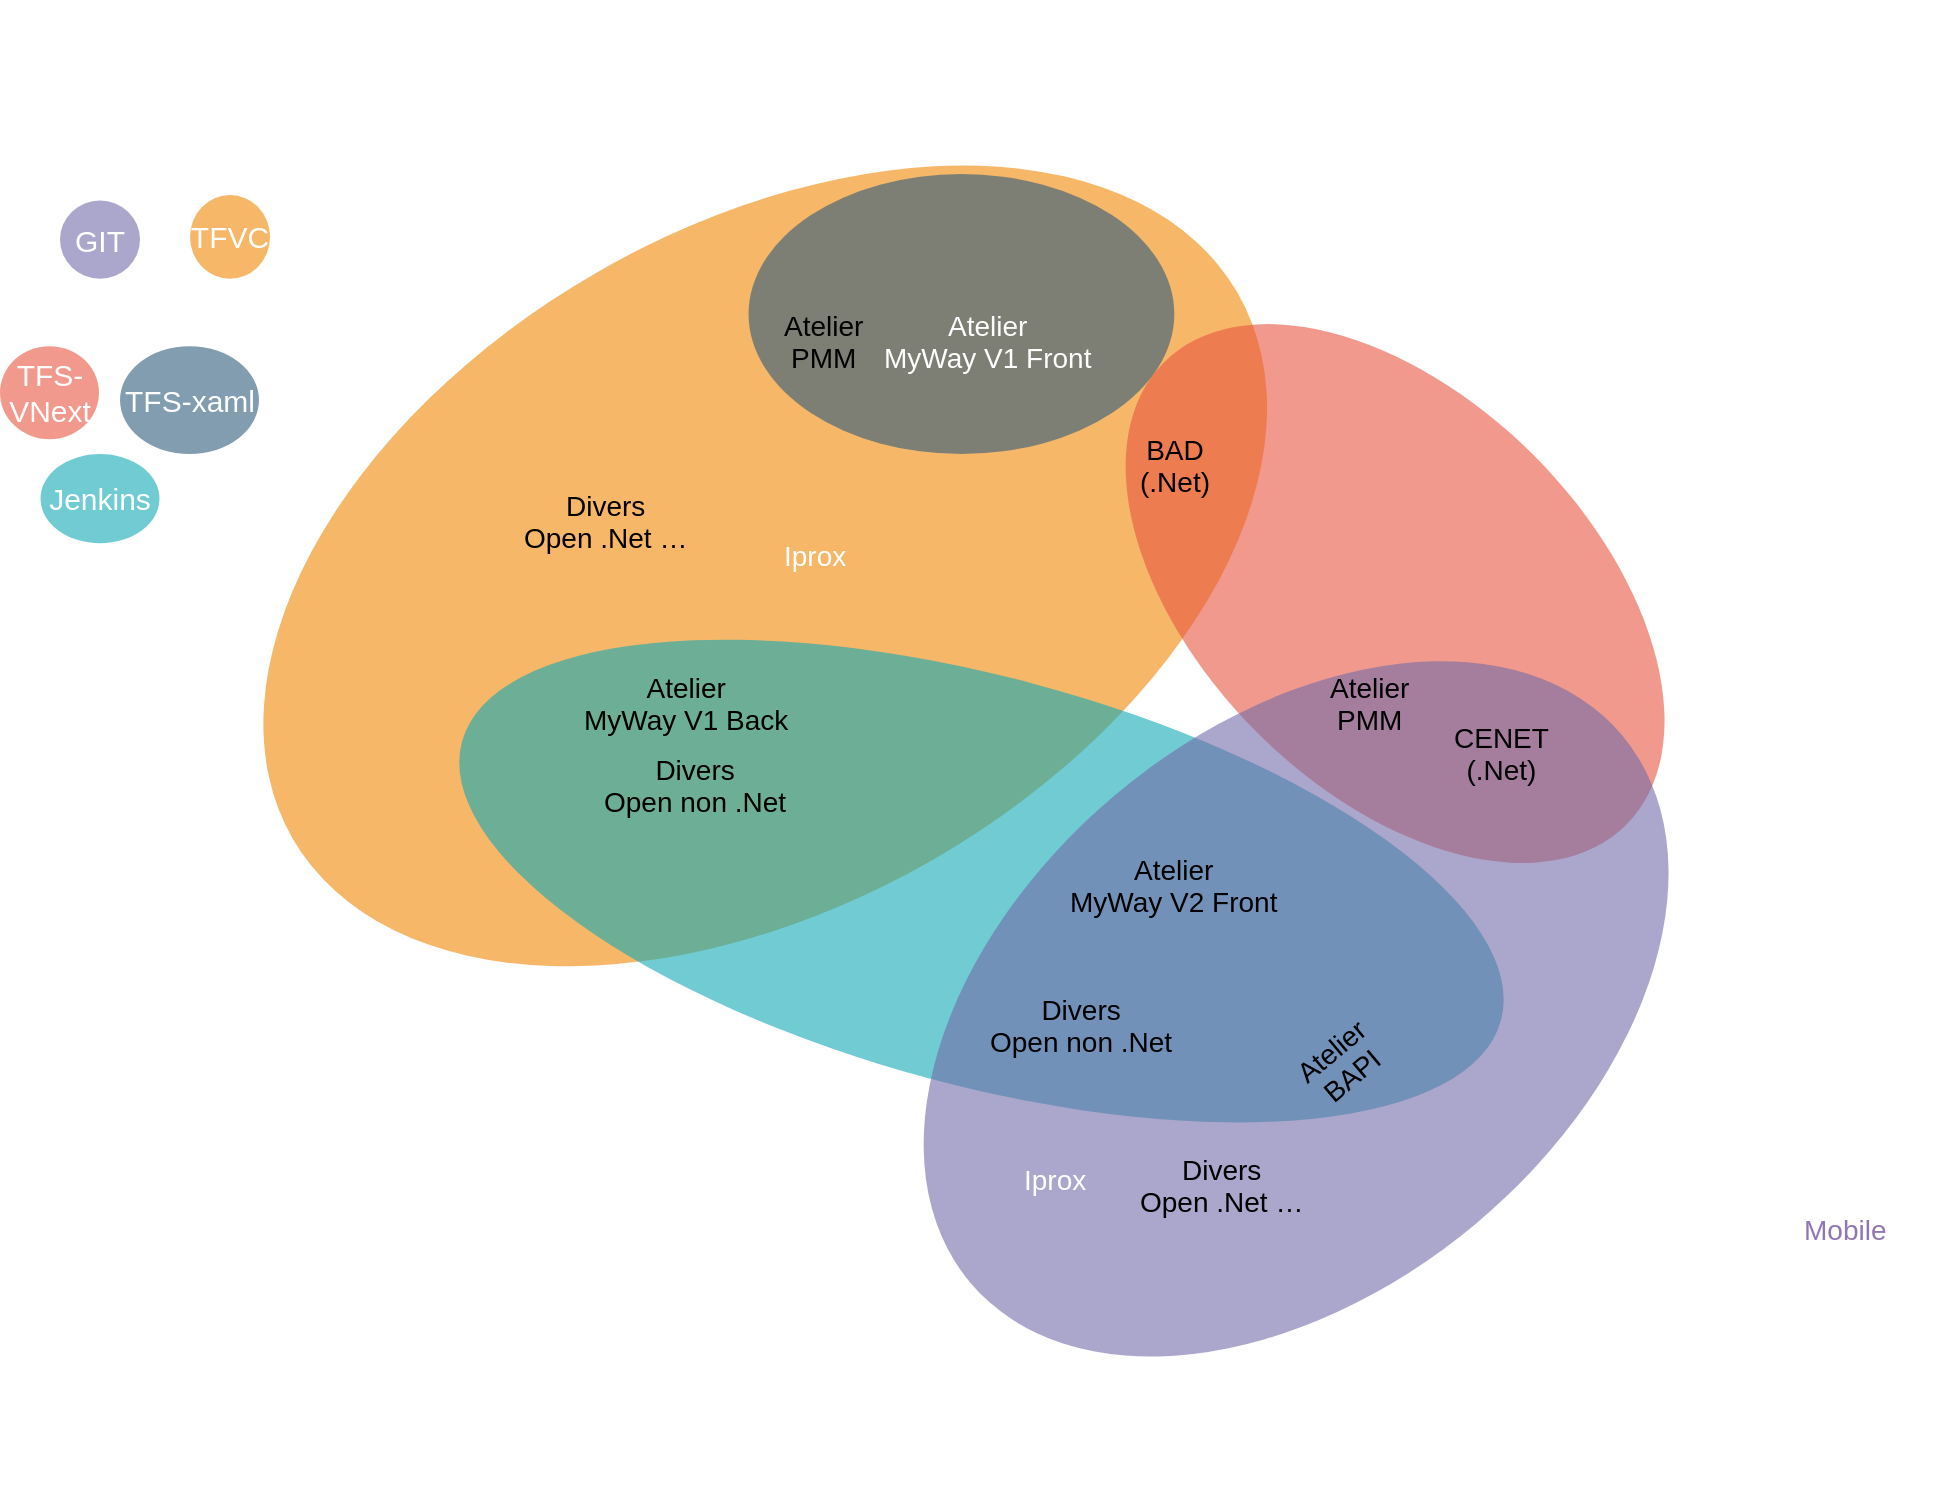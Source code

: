 <mxfile version="15.7.0" type="github" pages="2">
  <diagram id="3228e29e-7158-1315-38df-8450db1d8a1d" name="Page-1">
    <mxGraphModel dx="1422" dy="772" grid="1" gridSize="10" guides="1" tooltips="1" connect="1" arrows="1" fold="1" page="1" pageScale="1" pageWidth="1169" pageHeight="827" background="none" math="0" shadow="0">
      <root>
        <mxCell id="0" />
        <mxCell id="1" parent="0" />
        <mxCell id="21541" value="" style="ellipse;whiteSpace=wrap;rotation=-30;fillColor=#F08705;opacity=60;strokeColor=none;html=1;" parent="1" vertex="1">
          <mxGeometry x="139.82" y="173.78" width="545.56" height="338.33" as="geometry" />
        </mxCell>
        <mxCell id="21542" value="" style="ellipse;whiteSpace=wrap;rotation=135;fillColor=#E85642;opacity=60;strokeColor=none;html=1;" parent="1" vertex="1">
          <mxGeometry x="629.64" y="193.32" width="195.8" height="326.92" as="geometry" />
        </mxCell>
        <mxCell id="21543" value="" style="ellipse;whiteSpace=wrap;fillColor=#2F5B7C;opacity=60;strokeColor=none;html=1;" parent="1" vertex="1">
          <mxGeometry x="404.28" y="147.02" width="212.88" height="140" as="geometry" />
        </mxCell>
        <mxCell id="21544" value="" style="ellipse;whiteSpace=wrap;fillColor=#12AAB5;opacity=60;strokeColor=none;rotation=15;html=1;" parent="1" vertex="1">
          <mxGeometry x="251.81" y="398.46" width="537.84" height="204.13" as="geometry" />
        </mxCell>
        <mxCell id="21545" value="&#xa;&#xa;&#xa;&#xa;&#xa;&#xa;&#xa;&#xa;&#xa;&#xa;&#xa;&lt;p style=&quot;line-height: normal ; margin-top: 0pt ; margin-bottom: 0pt ; margin-right: 0in ; text-align: center ; direction: ltr ; unicode-bidi: embed&quot;&gt;&lt;span style=&quot;font-size: 10.5pt ; font-family: &amp;quot;arial&amp;quot; ; font-variant: normal ; color: black ; text-transform: none ; font-weight: normal ; font-style: normal&quot;&gt;Atelier&#xa;BAPI&lt;/span&gt;&lt;/p&gt;&#xa;&#xa;&#xa;&#xa;&#xa;&#xa;" style="ellipse;whiteSpace=wrap;rotation=-40;fillColor=#736CA8;opacity=60;strokeColor=none;html=1;" parent="1" vertex="1">
          <mxGeometry x="465.26" y="424.34" width="425.58" height="280.16" as="geometry" />
        </mxCell>
        <mxCell id="21546" value="Iprox" style="text;spacingTop=-5;fontStyle=0;fontSize=14;html=1;fontColor=#FFFFFF;" parent="1" vertex="1">
          <mxGeometry x="420" y="327.618" width="30" height="20" as="geometry" />
        </mxCell>
        <mxCell id="21551" value="&lt;p style=&quot;line-height: normal ; margin-top: 0pt ; margin-bottom: 0pt ; margin-right: 0in ; text-align: center ; direction: ltr ; unicode-bidi: embed&quot;&gt;&lt;span style=&quot;font-size: 10.5pt; font-family: arial;&quot;&gt;Atelier&lt;br&gt;MyWay V1 Front&lt;/span&gt;&lt;/p&gt;" style="text;spacingTop=-5;fontStyle=0;fontSize=14;html=1;fontColor=#FFFFFF;" parent="1" vertex="1">
          <mxGeometry x="470" y="213.08" width="90" height="20" as="geometry" />
        </mxCell>
        <mxCell id="21555" value="&lt;p style=&quot;line-height: normal ; margin-top: 0pt ; margin-bottom: 0pt ; margin-right: 0in ; text-align: center ; direction: ltr ; unicode-bidi: embed&quot;&gt;&lt;span style=&quot;font-size: 10.5pt ; font-family: &amp;#34;arial&amp;#34; ; color: black&quot;&gt;Atelier&lt;br/&gt;PMM&lt;/span&gt;&lt;/p&gt;" style="text;spacingTop=-5;fontStyle=0;fontSize=14;html=1;fontColor=#FFFFFF;" parent="1" vertex="1">
          <mxGeometry x="693.36" y="394.0" width="30" height="20" as="geometry" />
        </mxCell>
        <mxCell id="21560" value="TFVC" style="ellipse;whiteSpace=wrap;rotation=0;fillColor=#f08705;opacity=60;strokeColor=none;html=1;gradientColor=none;fontSize=15;fontColor=#FFFFFF;" parent="1" vertex="1">
          <mxGeometry x="125.0" y="157.535" width="40.0" height="41.869" as="geometry" />
        </mxCell>
        <mxCell id="21561" value="TFS-VNext" style="ellipse;whiteSpace=wrap;rotation=0;fillColor=#e85642;opacity=60;strokeColor=none;html=1;fontSize=15;fontColor=#FFFFFF;" parent="1" vertex="1">
          <mxGeometry x="30" y="233.08" width="49.5" height="46.52" as="geometry" />
        </mxCell>
        <mxCell id="21562" value="TFS-xaml" style="ellipse;whiteSpace=wrap;fillColor=#2f5b7c;opacity=60;strokeColor=none;html=1;fontSize=15;fontColor=#FFFFFF;" parent="1" vertex="1">
          <mxGeometry x="90" y="233.08" width="69.5" height="53.94" as="geometry" />
        </mxCell>
        <mxCell id="21563" value="Jenkins" style="ellipse;whiteSpace=wrap;fillColor=#12aab5;opacity=60;strokeColor=none;html=1;fontSize=15;fontColor=#FFFFFF;" parent="1" vertex="1">
          <mxGeometry x="50.25" y="287.02" width="59.5" height="44.61" as="geometry" />
        </mxCell>
        <mxCell id="21564" value="GIT" style="ellipse;whiteSpace=wrap;rotation=0;fillColor=#736ca8;opacity=60;strokeColor=none;html=1;fontSize=15;fontColor=#FFFFFF;" parent="1" vertex="1">
          <mxGeometry x="60.0" y="160.203" width="40.0" height="39.202" as="geometry" />
        </mxCell>
        <mxCell id="2vBMD3IRPxABuUppxNbn-21566" value="&lt;p style=&quot;line-height: normal ; margin-top: 0pt ; margin-bottom: 0pt ; margin-right: 0in ; text-align: center ; direction: ltr ; unicode-bidi: embed&quot;&gt;&lt;span style=&quot;font-size: 10.5pt ; font-family: &amp;#34;arial&amp;#34; ; color: black&quot;&gt;Atelier&lt;br/&gt;MyWay V1 Back&lt;/span&gt;&lt;/p&gt;" style="text;spacingTop=-5;fontStyle=0;fontSize=14;html=1;fontColor=#FFFFFF;" vertex="1" parent="1">
          <mxGeometry x="320" y="394" width="90" height="20" as="geometry" />
        </mxCell>
        <mxCell id="2vBMD3IRPxABuUppxNbn-21567" value="&lt;p style=&quot;line-height: normal ; margin-top: 0pt ; margin-bottom: 0pt ; margin-right: 0in ; text-align: center ; direction: ltr ; unicode-bidi: embed&quot;&gt;&lt;span style=&quot;font-size: 10.5pt ; font-family: &amp;quot;arial&amp;quot; ; font-variant: normal ; color: black ; text-transform: none ; font-weight: normal ; font-style: normal&quot;&gt;Atelier&#xa;MyWay V2 Front&lt;/span&gt;&lt;/p&gt;" style="text;whiteSpace=wrap;html=1;fontColor=#FFFFFF;" vertex="1" parent="1">
          <mxGeometry x="563.36" y="480" width="130" height="50" as="geometry" />
        </mxCell>
        <mxCell id="2vBMD3IRPxABuUppxNbn-21569" value="&lt;p style=&quot;line-height: normal ; margin-top: 0pt ; margin-bottom: 0pt ; margin-right: 0in ; text-align: center ; direction: ltr ; unicode-bidi: embed&quot;&gt;&lt;span style=&quot;font-size: 10.5pt ; font-family: &amp;quot;arial&amp;quot; ; font-variant: normal ; color: black ; text-transform: none ; font-weight: normal ; font-style: normal&quot;&gt;BAD&#xa;(.Net)&lt;/span&gt;&lt;/p&gt;" style="text;whiteSpace=wrap;html=1;fontColor=#FFFFFF;" vertex="1" parent="1">
          <mxGeometry x="598.36" y="269.67" width="60" height="50" as="geometry" />
        </mxCell>
        <mxCell id="2vBMD3IRPxABuUppxNbn-21570" value="&lt;p style=&quot;line-height: normal ; margin-top: 0pt ; margin-bottom: 0pt ; margin-right: 0in ; text-align: center ; direction: ltr ; unicode-bidi: embed&quot;&gt;&lt;span style=&quot;font-size: 10.5pt ; font-family: &amp;quot;arial&amp;quot; ; font-variant: normal ; color: black ; text-transform: none ; font-weight: normal ; font-style: normal&quot;&gt;CENET&#xa;(.Net)&lt;/span&gt;&lt;/p&gt;" style="text;whiteSpace=wrap;html=1;fontColor=#FFFFFF;" vertex="1" parent="1">
          <mxGeometry x="755.44" y="414" width="70" height="50" as="geometry" />
        </mxCell>
        <mxCell id="2vBMD3IRPxABuUppxNbn-21571" value="&lt;span style=&quot;font-size: 10.5pt ; font-family: &amp;quot;arial&amp;quot; ; font-variant: normal ; color: #9176b4 ; text-transform: none ; font-weight: normal ; font-style: normal&quot;&gt;Mobile&lt;/span&gt;" style="text;whiteSpace=wrap;html=1;fontColor=#FFFFFF;" vertex="1" parent="1">
          <mxGeometry x="930" y="660" width="70" height="30" as="geometry" />
        </mxCell>
        <mxCell id="2vBMD3IRPxABuUppxNbn-21572" value="&lt;p style=&quot;line-height: normal ; margin-top: 0pt ; margin-bottom: 0pt ; margin-right: 0in ; text-align: center ; direction: ltr ; unicode-bidi: embed&quot;&gt;&lt;span style=&quot;font-size: 10.5pt ; font-family: &amp;quot;arial&amp;quot; ; font-variant: normal ; color: black ; text-transform: none ; font-weight: normal ; font-style: normal&quot;&gt;Divers&#xa;Open non .Net&lt;/span&gt;&lt;/p&gt;" style="text;whiteSpace=wrap;html=1;fontColor=#FFFFFF;" vertex="1" parent="1">
          <mxGeometry x="522.88" y="550" width="100" height="40" as="geometry" />
        </mxCell>
        <mxCell id="2vBMD3IRPxABuUppxNbn-21573" value="&lt;p style=&quot;line-height: normal ; margin-top: 0pt ; margin-bottom: 0pt ; margin-right: 0in ; text-align: center ; direction: ltr ; unicode-bidi: embed&quot;&gt;&lt;span style=&quot;font-size: 10.5pt ; font-family: &amp;quot;arial&amp;quot; ; font-variant: normal ; color: black ; text-transform: none ; font-weight: normal ; font-style: normal&quot;&gt;Divers&#xa;Open non .Net&lt;/span&gt;&lt;/p&gt;" style="text;whiteSpace=wrap;html=1;fontColor=#FFFFFF;" vertex="1" parent="1">
          <mxGeometry x="330" y="429.84" width="100" height="40" as="geometry" />
        </mxCell>
        <mxCell id="2vBMD3IRPxABuUppxNbn-21575" value="Iprox" style="text;spacingTop=-5;fontStyle=0;fontSize=14;html=1;fontColor=#FFFFFF;" vertex="1" parent="1">
          <mxGeometry x="540" y="639.998" width="30" height="20" as="geometry" />
        </mxCell>
        <mxCell id="2vBMD3IRPxABuUppxNbn-21576" value="&lt;p style=&quot;line-height: normal ; margin-top: 0pt ; margin-bottom: 0pt ; margin-right: 0in ; text-align: center ; direction: ltr ; unicode-bidi: embed&quot;&gt;&lt;span style=&quot;font-size: 10.5pt ; font-family: &amp;quot;arial&amp;quot; ; font-variant: normal ; color: black ; text-transform: none ; font-weight: normal ; font-style: normal&quot;&gt;Divers&#xa;Open .Net …&lt;/span&gt;&lt;/p&gt;" style="text;whiteSpace=wrap;html=1;fontColor=#FFFFFF;" vertex="1" parent="1">
          <mxGeometry x="290" y="297.62" width="110" height="50" as="geometry" />
        </mxCell>
        <mxCell id="2vBMD3IRPxABuUppxNbn-21577" value="&lt;p style=&quot;line-height: normal ; margin-top: 0pt ; margin-bottom: 0pt ; margin-right: 0in ; text-align: center ; direction: ltr ; unicode-bidi: embed&quot;&gt;&lt;span style=&quot;font-size: 10.5pt ; font-family: &amp;quot;arial&amp;quot; ; font-variant: normal ; color: black ; text-transform: none ; font-weight: normal ; font-style: normal&quot;&gt;Divers&#xa;Open .Net …&lt;/span&gt;&lt;/p&gt;" style="text;whiteSpace=wrap;html=1;fontColor=#FFFFFF;" vertex="1" parent="1">
          <mxGeometry x="598.36" y="630" width="110" height="50" as="geometry" />
        </mxCell>
        <mxCell id="2vBMD3IRPxABuUppxNbn-21578" value="&lt;p style=&quot;line-height: normal ; margin-top: 0pt ; margin-bottom: 0pt ; margin-right: 0in ; text-align: center ; direction: ltr ; unicode-bidi: embed&quot;&gt;&lt;span style=&quot;font-size: 10.5pt ; font-family: &amp;#34;arial&amp;#34; ; color: black&quot;&gt;Atelier&lt;br/&gt;PMM&lt;/span&gt;&lt;/p&gt;" style="text;spacingTop=-5;fontStyle=0;fontSize=14;html=1;fontColor=#FFFFFF;" vertex="1" parent="1">
          <mxGeometry x="420.14" y="213.08" width="30" height="20" as="geometry" />
        </mxCell>
      </root>
    </mxGraphModel>
  </diagram>
  <diagram id="6vMw2qae2qoLd9zwoGh3" name="Page-2">
    <mxGraphModel dx="1422" dy="772" grid="1" gridSize="10" guides="1" tooltips="1" connect="1" arrows="1" fold="1" page="1" pageScale="1" pageWidth="1169" pageHeight="827" math="0" shadow="0">
      <root>
        <mxCell id="XQhfRmyCP4erzRiesd43-0" />
        <mxCell id="XQhfRmyCP4erzRiesd43-1" parent="XQhfRmyCP4erzRiesd43-0" />
      </root>
    </mxGraphModel>
  </diagram>
</mxfile>
